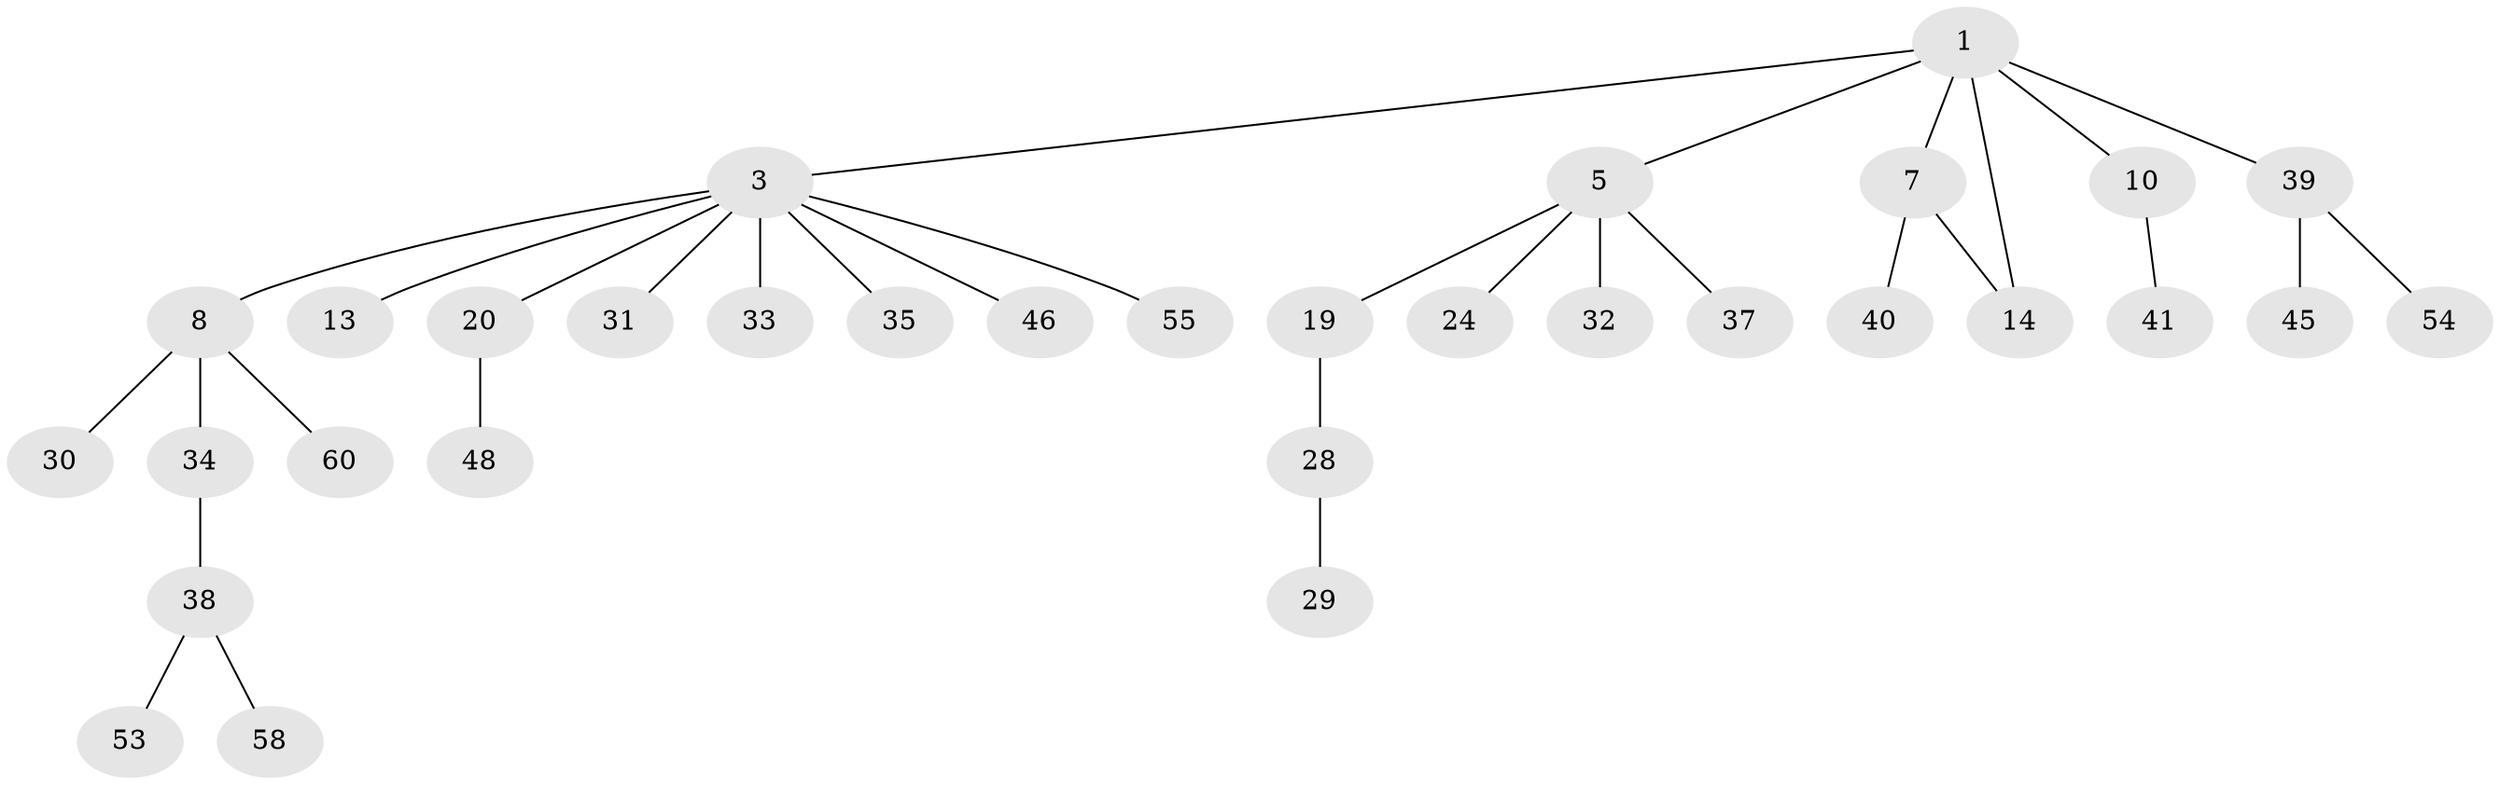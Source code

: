 // original degree distribution, {6: 0.046875, 3: 0.171875, 5: 0.015625, 4: 0.03125, 1: 0.46875, 2: 0.265625}
// Generated by graph-tools (version 1.1) at 2025/16/03/04/25 18:16:49]
// undirected, 32 vertices, 32 edges
graph export_dot {
graph [start="1"]
  node [color=gray90,style=filled];
  1 [super="+2+27"];
  3 [super="+4+22+11+26"];
  5 [super="+6+12+36+57+9"];
  7 [super="+17+49+47"];
  8 [super="+21+25"];
  10 [super="+15+42+18"];
  13 [super="+61"];
  14 [super="+52"];
  19;
  20;
  24 [super="+43"];
  28;
  29;
  30 [super="+51"];
  31 [super="+64"];
  32;
  33;
  34;
  35;
  37;
  38;
  39;
  40 [super="+59"];
  41;
  45;
  46;
  48;
  53;
  54;
  55;
  58 [super="+63"];
  60;
  1 -- 7;
  1 -- 10;
  1 -- 14;
  1 -- 39;
  1 -- 3;
  1 -- 5;
  3 -- 20;
  3 -- 55;
  3 -- 8;
  3 -- 13;
  3 -- 31;
  3 -- 46;
  3 -- 35;
  3 -- 33;
  5 -- 37;
  5 -- 19;
  5 -- 24;
  5 -- 32;
  7 -- 40;
  7 -- 14;
  8 -- 30;
  8 -- 34;
  8 -- 60;
  10 -- 41;
  19 -- 28;
  20 -- 48;
  28 -- 29;
  34 -- 38;
  38 -- 53;
  38 -- 58;
  39 -- 45;
  39 -- 54;
}
